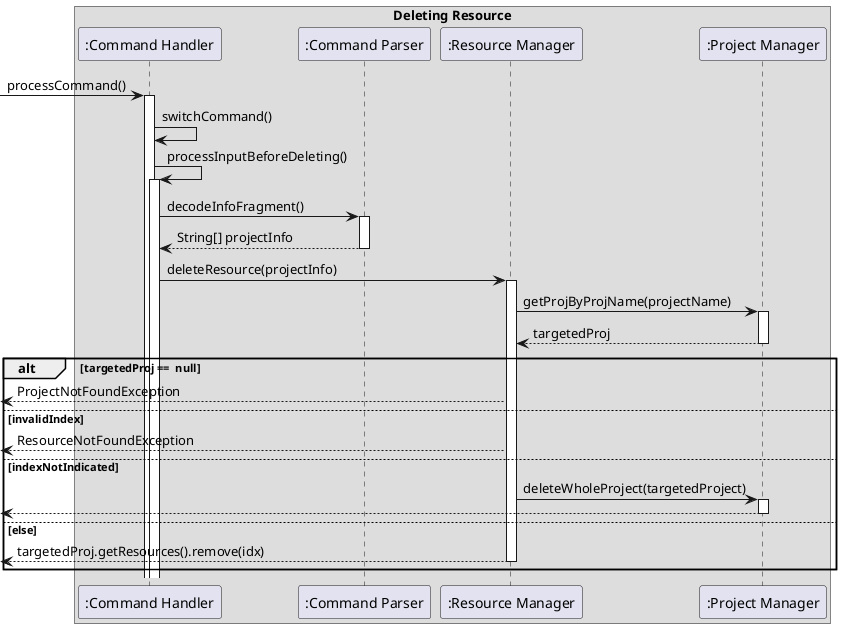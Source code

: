 @startuml
'https://plantuml.com/sequence-diagram

box Deleting Resource
participant ":Command Handler" as CommandHandler
participant ":Command Parser" as CommandParser
participant ":Resource Manager" as ResourceManager
participant ":Project Manager" as ProjectManager

[-> CommandHandler : processCommand()
activate CommandHandler
CommandHandler -> CommandHandler : switchCommand()
CommandHandler -> CommandHandler : processInputBeforeDeleting()
activate CommandHandler


CommandHandler -> CommandParser: decodeInfoFragment()
activate CommandParser
CommandHandler <-- CommandParser : String[] projectInfo
deactivate CommandParser

CommandHandler -> ResourceManager : deleteResource(projectInfo)
activate ResourceManager
ResourceManager -> ProjectManager : getProjByProjName(projectName)
activate ProjectManager
ResourceManager <-- ProjectManager : targetedProj
deactivate ProjectManager

alt targetedProj ==  null
    [<-- ResourceManager : ProjectNotFoundException
else invalidIndex
    [<-- ResourceManager : ResourceNotFoundException
else indexNotIndicated
    ResourceManager -> ProjectManager: deleteWholeProject(targetedProject)
    activate ProjectManager
    [<-- ProjectManager :
    deactivate ProjectManager

else else
    [<-- ResourceManager : targetedProj.getResources().remove(idx)
    deactivate
end


@enduml